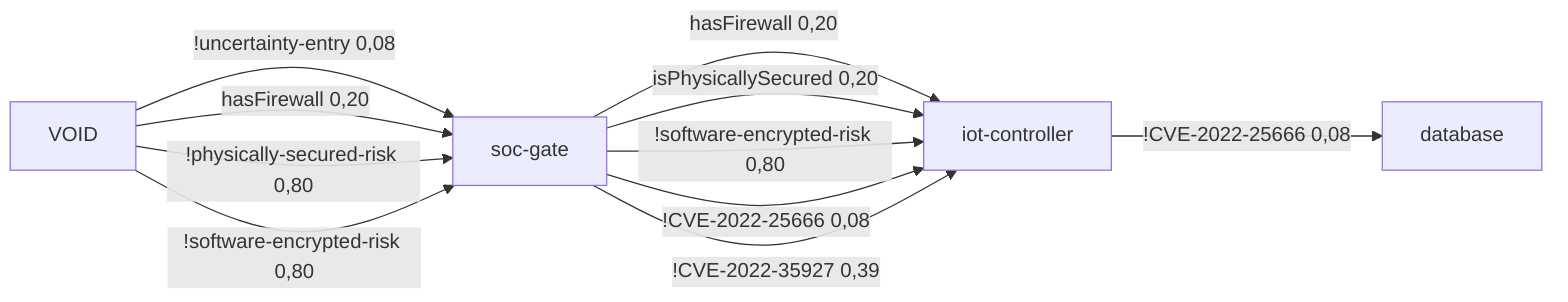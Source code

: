 %% AttributeChange [4mcontiki-ng/contiki-ng[0m to [4m4.7[0m for node [4msoc-gate[0m
%%  VOID -[0,97]->  soc-gate -[0,93]->  iot-controller -[0,08]-> database 72,07 0,07
flowchart LR
	iot-controller[iot-controller]
	database[database]
	soc-gate[soc-gate]
	VOID[VOID]
	iot-controller -->|!CVE-2022-25666 0,08| database
	soc-gate -->|hasFirewall 0,20| iot-controller
	soc-gate -->|isPhysicallySecured 0,20| iot-controller
	soc-gate -->|!software-encrypted-risk 0,80| iot-controller
	soc-gate -->|!CVE-2022-25666 0,08| iot-controller
	soc-gate -->|!CVE-2022-35927 0,39| iot-controller
	VOID -->|!uncertainty-entry 0,08| soc-gate
	VOID -->|hasFirewall 0,20| soc-gate
	VOID -->|!physically-secured-risk 0,80| soc-gate
	VOID -->|!software-encrypted-risk 0,80| soc-gate